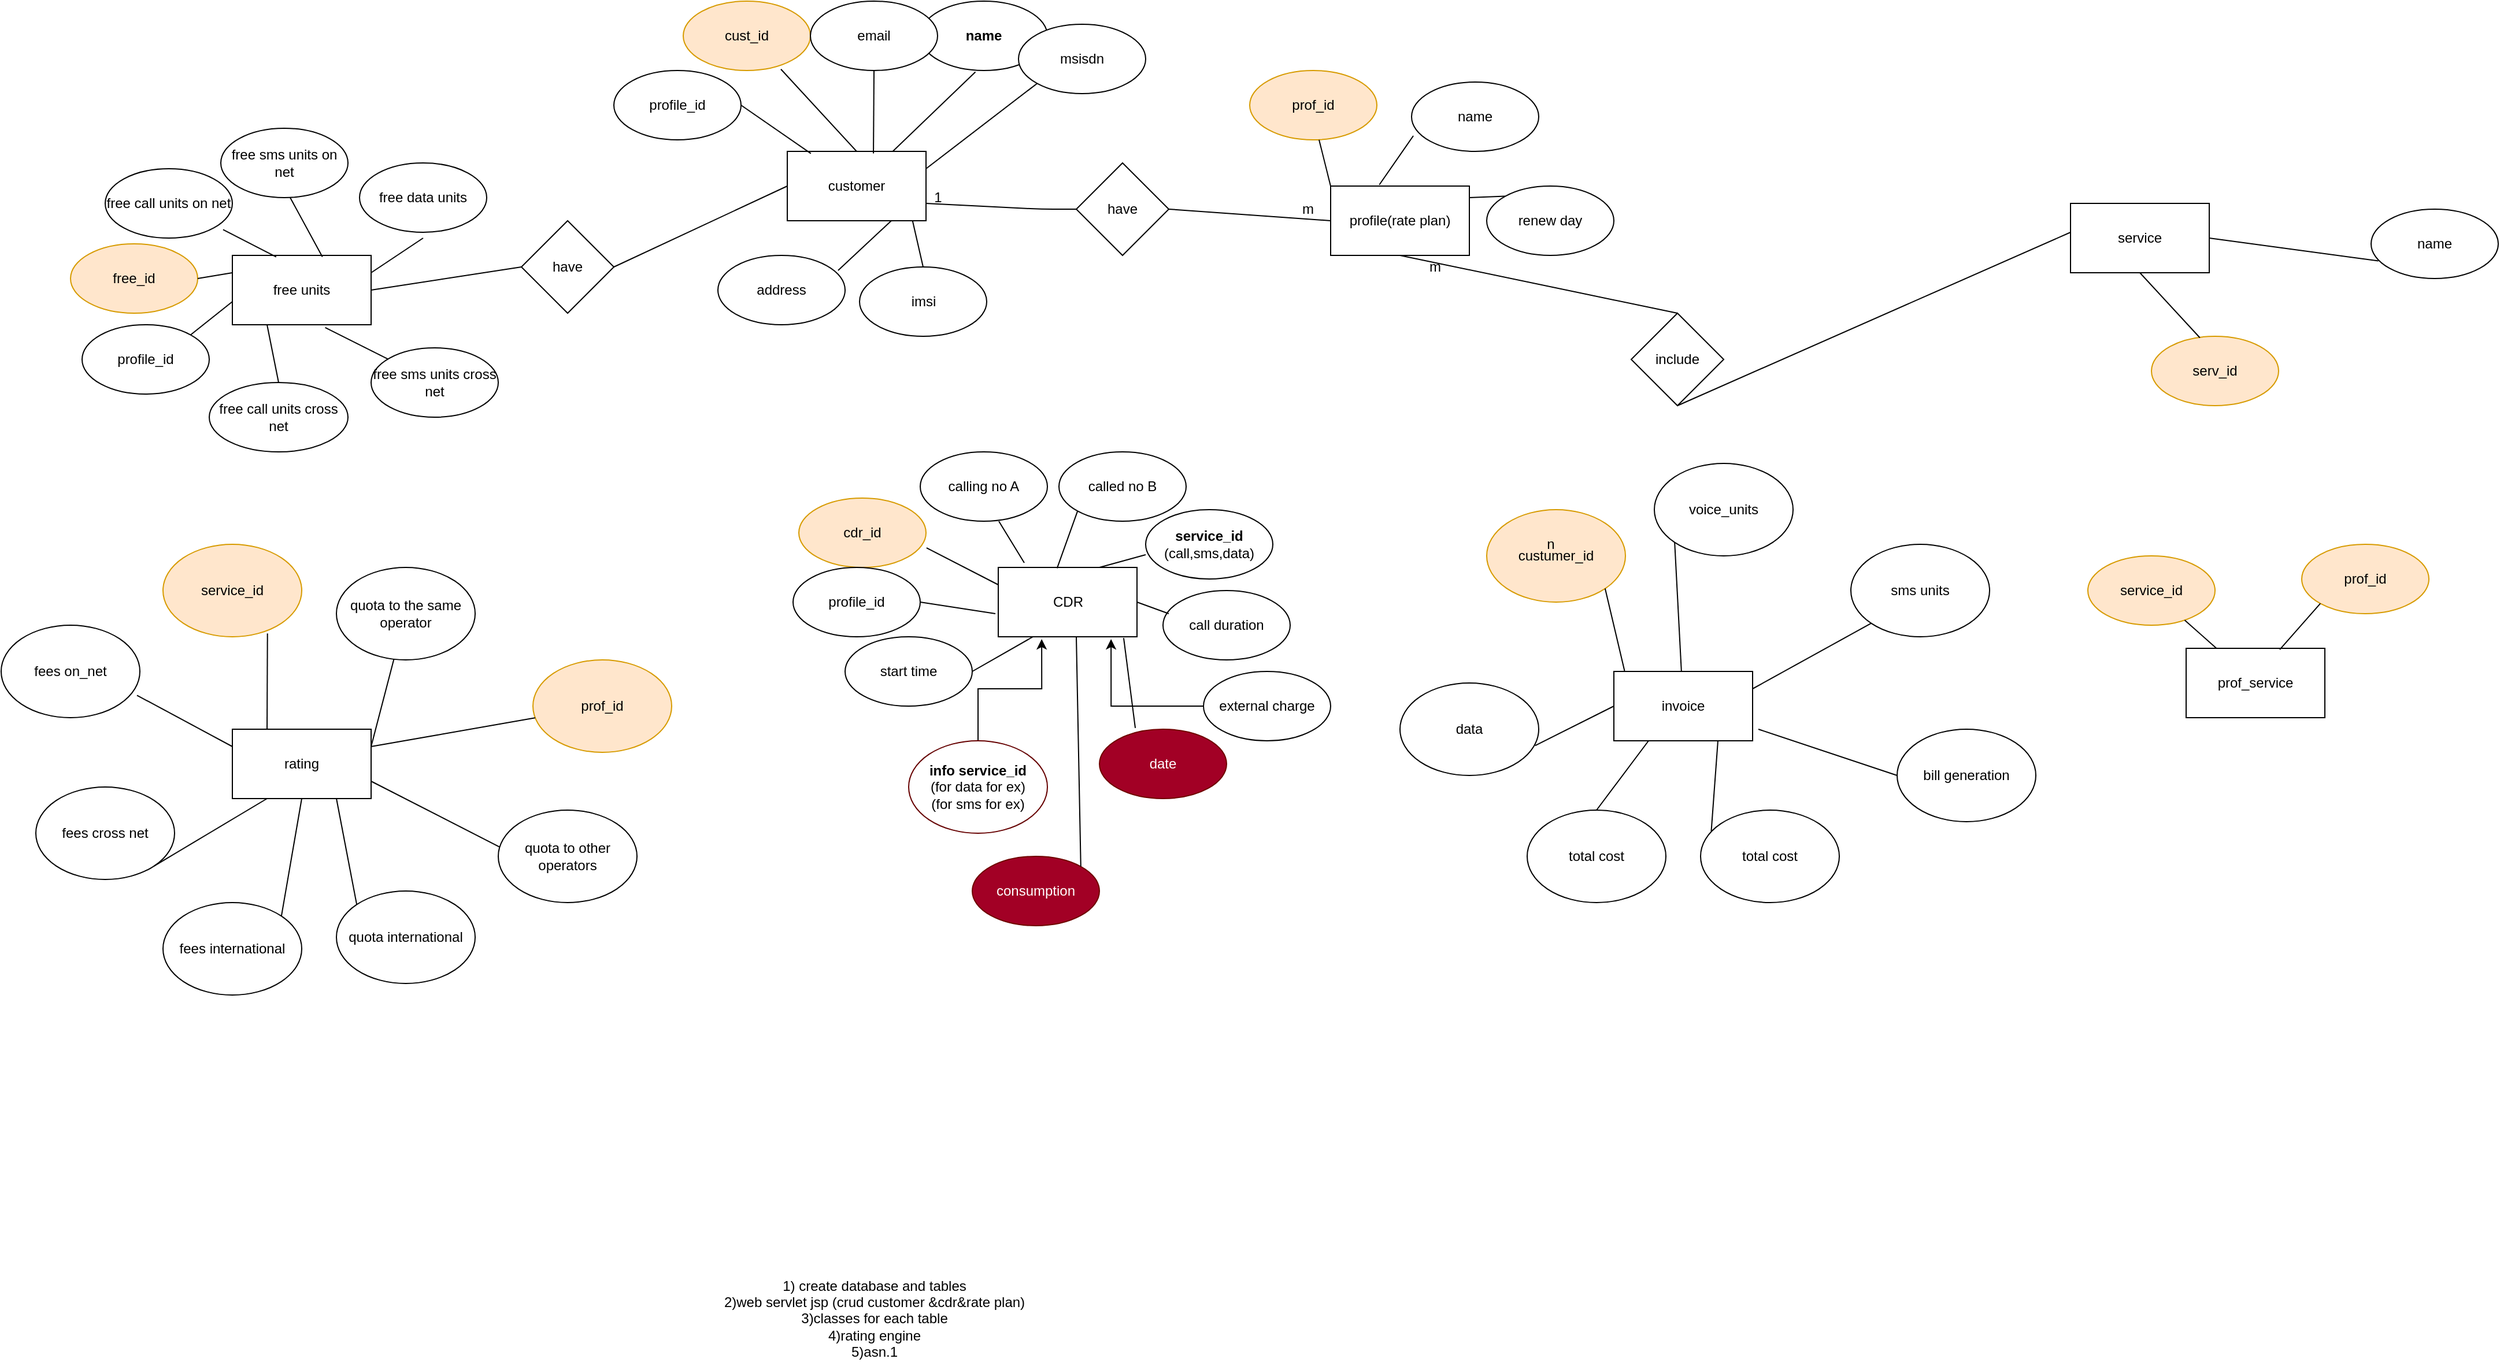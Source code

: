<mxfile version="13.9.9" type="device"><diagram id="UeH-mSh9d2ZXS7c6aPuf" name="Page-1"><mxGraphModel dx="1702" dy="494" grid="1" gridSize="10" guides="1" tooltips="1" connect="1" arrows="1" fold="1" page="1" pageScale="1" pageWidth="850" pageHeight="1100" math="0" shadow="0"><root><mxCell id="0"/><mxCell id="1" parent="0"/><mxCell id="IhmDABvhxZJZWMPuW6Tt-1" value="" style="rounded=0;whiteSpace=wrap;html=1;" parent="1" vertex="1"><mxGeometry x="40" y="670" width="120" height="60" as="geometry"/></mxCell><mxCell id="IhmDABvhxZJZWMPuW6Tt-2" value="customer" style="text;html=1;strokeColor=none;fillColor=none;align=center;verticalAlign=middle;whiteSpace=wrap;rounded=0;" parent="1" vertex="1"><mxGeometry x="60" y="685" width="80" height="30" as="geometry"/></mxCell><mxCell id="IhmDABvhxZJZWMPuW6Tt-3" value="profile(rate plan)" style="rounded=0;whiteSpace=wrap;html=1;" parent="1" vertex="1"><mxGeometry x="510" y="700" width="120" height="60" as="geometry"/></mxCell><mxCell id="IhmDABvhxZJZWMPuW6Tt-4" value="CDR" style="rounded=0;whiteSpace=wrap;html=1;" parent="1" vertex="1"><mxGeometry x="222.5" y="1030" width="120" height="60" as="geometry"/></mxCell><mxCell id="IhmDABvhxZJZWMPuW6Tt-5" value="rating" style="rounded=0;whiteSpace=wrap;html=1;" parent="1" vertex="1"><mxGeometry x="-440" y="1170" width="120" height="60" as="geometry"/></mxCell><mxCell id="IhmDABvhxZJZWMPuW6Tt-6" value="invoice" style="rounded=0;whiteSpace=wrap;html=1;" parent="1" vertex="1"><mxGeometry x="755" y="1120" width="120" height="60" as="geometry"/></mxCell><mxCell id="IhmDABvhxZJZWMPuW6Tt-7" value="cust_id" style="ellipse;whiteSpace=wrap;html=1;fillColor=#ffe6cc;strokeColor=#d79b00;" parent="1" vertex="1"><mxGeometry x="-50" y="540" width="110" height="60" as="geometry"/></mxCell><mxCell id="IhmDABvhxZJZWMPuW6Tt-9" value="name" style="ellipse;whiteSpace=wrap;html=1;fontStyle=1" parent="1" vertex="1"><mxGeometry x="155" y="540" width="110" height="60" as="geometry"/></mxCell><mxCell id="IhmDABvhxZJZWMPuW6Tt-10" value="msisdn" style="ellipse;whiteSpace=wrap;html=1;" parent="1" vertex="1"><mxGeometry x="240" y="560" width="110" height="60" as="geometry"/></mxCell><mxCell id="IhmDABvhxZJZWMPuW6Tt-11" value="address" style="ellipse;whiteSpace=wrap;html=1;" parent="1" vertex="1"><mxGeometry x="-20" y="760" width="110" height="60" as="geometry"/></mxCell><mxCell id="IhmDABvhxZJZWMPuW6Tt-12" value="email" style="ellipse;whiteSpace=wrap;html=1;" parent="1" vertex="1"><mxGeometry x="60" y="540" width="110" height="60" as="geometry"/></mxCell><mxCell id="IhmDABvhxZJZWMPuW6Tt-13" value="profile_id" style="ellipse;whiteSpace=wrap;html=1;" parent="1" vertex="1"><mxGeometry x="-110" y="600" width="110" height="60" as="geometry"/></mxCell><mxCell id="IhmDABvhxZJZWMPuW6Tt-14" value="prof_id" style="ellipse;whiteSpace=wrap;html=1;fillColor=#ffe6cc;strokeColor=#d79b00;" parent="1" vertex="1"><mxGeometry x="440" y="600" width="110" height="60" as="geometry"/></mxCell><mxCell id="IhmDABvhxZJZWMPuW6Tt-15" value="name" style="ellipse;whiteSpace=wrap;html=1;" parent="1" vertex="1"><mxGeometry x="580" y="610" width="110" height="60" as="geometry"/></mxCell><mxCell id="IhmDABvhxZJZWMPuW6Tt-19" value="free call units on net" style="ellipse;whiteSpace=wrap;html=1;" parent="1" vertex="1"><mxGeometry x="-550" y="685" width="110" height="60" as="geometry"/></mxCell><mxCell id="IhmDABvhxZJZWMPuW6Tt-20" value="service" style="rounded=0;whiteSpace=wrap;html=1;" parent="1" vertex="1"><mxGeometry x="1150" y="715" width="120" height="60" as="geometry"/></mxCell><mxCell id="IhmDABvhxZJZWMPuW6Tt-21" value="serv_id" style="ellipse;whiteSpace=wrap;html=1;fillColor=#ffe6cc;strokeColor=#d79b00;" parent="1" vertex="1"><mxGeometry x="1220" y="830" width="110" height="60" as="geometry"/></mxCell><mxCell id="IhmDABvhxZJZWMPuW6Tt-22" value="name" style="ellipse;whiteSpace=wrap;html=1;" parent="1" vertex="1"><mxGeometry x="1410" y="720" width="110" height="60" as="geometry"/></mxCell><mxCell id="IhmDABvhxZJZWMPuW6Tt-23" value="free sms units on net" style="ellipse;whiteSpace=wrap;html=1;" parent="1" vertex="1"><mxGeometry x="-450" y="650" width="110" height="60" as="geometry"/></mxCell><mxCell id="IhmDABvhxZJZWMPuW6Tt-24" value="cdr_id" style="ellipse;whiteSpace=wrap;html=1;fillColor=#ffe6cc;strokeColor=#d79b00;" parent="1" vertex="1"><mxGeometry x="50" y="970" width="110" height="60" as="geometry"/></mxCell><mxCell id="IhmDABvhxZJZWMPuW6Tt-25" value="calling no A" style="ellipse;whiteSpace=wrap;html=1;" parent="1" vertex="1"><mxGeometry x="155" y="930" width="110" height="60" as="geometry"/></mxCell><mxCell id="IhmDABvhxZJZWMPuW6Tt-26" value="called no B" style="ellipse;whiteSpace=wrap;html=1;" parent="1" vertex="1"><mxGeometry x="275" y="930" width="110" height="60" as="geometry"/></mxCell><mxCell id="IhmDABvhxZJZWMPuW6Tt-27" value="&lt;b&gt;service_id&lt;/b&gt;&lt;br&gt;(call,sms,data)" style="ellipse;whiteSpace=wrap;html=1;" parent="1" vertex="1"><mxGeometry x="350" y="980" width="110" height="60" as="geometry"/></mxCell><mxCell id="IhmDABvhxZJZWMPuW6Tt-29" value="profile_id" style="ellipse;whiteSpace=wrap;html=1;" parent="1" vertex="1"><mxGeometry x="45" y="1030" width="110" height="60" as="geometry"/></mxCell><mxCell id="IhmDABvhxZJZWMPuW6Tt-30" value="consumption" style="ellipse;whiteSpace=wrap;html=1;fillColor=#a20025;strokeColor=#6F0000;fontColor=#ffffff;" parent="1" vertex="1"><mxGeometry x="200" y="1280" width="110" height="60" as="geometry"/></mxCell><mxCell id="IhmDABvhxZJZWMPuW6Tt-31" value="start time" style="ellipse;whiteSpace=wrap;html=1;" parent="1" vertex="1"><mxGeometry x="90" y="1090" width="110" height="60" as="geometry"/></mxCell><mxCell id="IhmDABvhxZJZWMPuW6Tt-32" value="call duration" style="ellipse;whiteSpace=wrap;html=1;" parent="1" vertex="1"><mxGeometry x="365" y="1050" width="110" height="60" as="geometry"/></mxCell><mxCell id="IhmDABvhxZJZWMPuW6Tt-33" value="fees on_net" style="ellipse;whiteSpace=wrap;html=1;" parent="1" vertex="1"><mxGeometry x="-640" y="1080" width="120" height="80" as="geometry"/></mxCell><mxCell id="IhmDABvhxZJZWMPuW6Tt-34" value="service_id" style="ellipse;whiteSpace=wrap;html=1;fillColor=#ffe6cc;strokeColor=#d79b00;" parent="1" vertex="1"><mxGeometry x="-500" y="1010" width="120" height="80" as="geometry"/></mxCell><mxCell id="IhmDABvhxZJZWMPuW6Tt-35" value="prof_id" style="ellipse;whiteSpace=wrap;html=1;fillColor=#ffe6cc;strokeColor=#d79b00;" parent="1" vertex="1"><mxGeometry x="-180" y="1110" width="120" height="80" as="geometry"/></mxCell><mxCell id="IhmDABvhxZJZWMPuW6Tt-36" value="quota to the same operator" style="ellipse;whiteSpace=wrap;html=1;" parent="1" vertex="1"><mxGeometry x="-350" y="1030" width="120" height="80" as="geometry"/></mxCell><mxCell id="IhmDABvhxZJZWMPuW6Tt-37" value="fees cross net" style="ellipse;whiteSpace=wrap;html=1;" parent="1" vertex="1"><mxGeometry x="-610" y="1220" width="120" height="80" as="geometry"/></mxCell><mxCell id="IhmDABvhxZJZWMPuW6Tt-38" value="quota to other operators" style="ellipse;whiteSpace=wrap;html=1;" parent="1" vertex="1"><mxGeometry x="-210" y="1240" width="120" height="80" as="geometry"/></mxCell><mxCell id="IhmDABvhxZJZWMPuW6Tt-39" value="quota international" style="ellipse;whiteSpace=wrap;html=1;" parent="1" vertex="1"><mxGeometry x="-350" y="1310" width="120" height="80" as="geometry"/></mxCell><mxCell id="IhmDABvhxZJZWMPuW6Tt-40" value="custumer_id&lt;span style=&quot;color: rgba(0 , 0 , 0 , 0) ; font-family: monospace ; font-size: 0px&quot;&gt;%3CmxGraphModel%3E%3Croot%3E%3CmxCell%20id%3D%220%22%2F%3E%3CmxCell%20id%3D%221%22%20parent%3D%220%22%2F%3E%3CmxCell%20id%3D%222%22%20value%3D%22free%20units%22%20style%3D%22ellipse%3BwhiteSpace%3Dwrap%3Bhtml%3D1%3B%22%20vertex%3D%221%22%20parent%3D%221%22%3E%3CmxGeometry%20x%3D%22-120%22%20y%3D%22665%22%20width%3D%22110%22%20height%3D%2260%22%20as%3D%22geometry%22%2F%3E%3C%2FmxCell%3E%3C%2Froot%3E%3C%2FmxGraphModel%3E&lt;/span&gt;" style="ellipse;whiteSpace=wrap;html=1;fillColor=#ffe6cc;strokeColor=#d79b00;" parent="1" vertex="1"><mxGeometry x="645" y="980" width="120" height="80" as="geometry"/></mxCell><mxCell id="IhmDABvhxZJZWMPuW6Tt-41" value="voice_units" style="ellipse;whiteSpace=wrap;html=1;" parent="1" vertex="1"><mxGeometry x="790" y="940" width="120" height="80" as="geometry"/></mxCell><mxCell id="IhmDABvhxZJZWMPuW6Tt-42" value="sms units&lt;span style=&quot;color: rgba(0 , 0 , 0 , 0) ; font-family: monospace ; font-size: 0px&quot;&gt;%3CmxGraphModel%3E%3Croot%3E%3CmxCell%20id%3D%220%22%2F%3E%3CmxCell%20id%3D%221%22%20parent%3D%220%22%2F%3E%3CmxCell%20id%3D%222%22%20value%3D%22custumer_id%26lt%3Bspan%20style%3D%26quot%3Bcolor%3A%20rgba(0%20%2C%200%20%2C%200%20%2C%200)%20%3B%20font-family%3A%20monospace%20%3B%20font-size%3A%200px%26quot%3B%26gt%3B%253CmxGraphModel%253E%253Croot%253E%253CmxCell%2520id%253D%25220%2522%252F%253E%253CmxCell%2520id%253D%25221%2522%2520parent%253D%25220%2522%252F%253E%253CmxCell%2520id%253D%25222%2522%2520value%253D%2522free%2520units%2522%2520style%253D%2522ellipse%253BwhiteSpace%253Dwrap%253Bhtml%253D1%253B%2522%2520vertex%253D%25221%2522%2520parent%253D%25221%2522%253E%253CmxGeometry%2520x%253D%2522-120%2522%2520y%253D%2522665%2522%2520width%253D%2522110%2522%2520height%253D%252260%2522%2520as%253D%2522geometry%2522%252F%253E%253C%252FmxCell%253E%253C%252Froot%253E%253C%252FmxGraphModel%253E%26lt%3B%2Fspan%26gt%3B%22%20style%3D%22ellipse%3BwhiteSpace%3Dwrap%3Bhtml%3D1%3B%22%20vertex%3D%221%22%20parent%3D%221%22%3E%3CmxGeometry%20x%3D%22660%22%20y%3D%221250%22%20width%3D%22120%22%20height%3D%2280%22%20as%3D%22geometry%22%2F%3E%3C%2FmxCell%3E%3C%2Froot%3E%3C%2FmxGraphModel%3E&lt;/span&gt;" style="ellipse;whiteSpace=wrap;html=1;" parent="1" vertex="1"><mxGeometry x="960" y="1010" width="120" height="80" as="geometry"/></mxCell><mxCell id="IhmDABvhxZJZWMPuW6Tt-44" value="bill generation" style="ellipse;whiteSpace=wrap;html=1;" parent="1" vertex="1"><mxGeometry x="1000" y="1170" width="120" height="80" as="geometry"/></mxCell><mxCell id="IhmDABvhxZJZWMPuW6Tt-45" value="total cost" style="ellipse;whiteSpace=wrap;html=1;" parent="1" vertex="1"><mxGeometry x="830" y="1240" width="120" height="80" as="geometry"/></mxCell><mxCell id="IhmDABvhxZJZWMPuW6Tt-46" value="data" style="ellipse;whiteSpace=wrap;html=1;" parent="1" vertex="1"><mxGeometry x="570" y="1130" width="120" height="80" as="geometry"/></mxCell><mxCell id="IhmDABvhxZJZWMPuW6Tt-50" value="have" style="rhombus;whiteSpace=wrap;html=1;" parent="1" vertex="1"><mxGeometry x="290" y="680" width="80" height="80" as="geometry"/></mxCell><mxCell id="IhmDABvhxZJZWMPuW6Tt-51" value="" style="endArrow=none;html=1;exitX=1;exitY=0.75;exitDx=0;exitDy=0;entryX=0;entryY=0.5;entryDx=0;entryDy=0;" parent="1" source="IhmDABvhxZJZWMPuW6Tt-1" target="IhmDABvhxZJZWMPuW6Tt-50" edge="1"><mxGeometry width="50" height="50" relative="1" as="geometry"><mxPoint x="200" y="750" as="sourcePoint"/><mxPoint x="250" y="700" as="targetPoint"/><Array as="points"><mxPoint x="260" y="720"/></Array></mxGeometry></mxCell><mxCell id="IhmDABvhxZJZWMPuW6Tt-52" value="" style="endArrow=none;html=1;exitX=1;exitY=0.5;exitDx=0;exitDy=0;entryX=0;entryY=0.5;entryDx=0;entryDy=0;" parent="1" source="IhmDABvhxZJZWMPuW6Tt-50" target="IhmDABvhxZJZWMPuW6Tt-3" edge="1"><mxGeometry width="50" height="50" relative="1" as="geometry"><mxPoint x="170" y="725" as="sourcePoint"/><mxPoint x="300" y="730" as="targetPoint"/></mxGeometry></mxCell><mxCell id="IhmDABvhxZJZWMPuW6Tt-53" value="1" style="text;html=1;align=center;verticalAlign=middle;resizable=0;points=[];autosize=1;strokeColor=none;" parent="1" vertex="1"><mxGeometry x="160" y="700" width="20" height="20" as="geometry"/></mxCell><mxCell id="IhmDABvhxZJZWMPuW6Tt-54" value="m" style="text;html=1;align=center;verticalAlign=middle;resizable=0;points=[];autosize=1;strokeColor=none;" parent="1" vertex="1"><mxGeometry x="475" y="710" width="30" height="20" as="geometry"/></mxCell><mxCell id="IhmDABvhxZJZWMPuW6Tt-61" value="include" style="rhombus;whiteSpace=wrap;html=1;" parent="1" vertex="1"><mxGeometry x="770" y="810" width="80" height="80" as="geometry"/></mxCell><mxCell id="IhmDABvhxZJZWMPuW6Tt-62" value="" style="endArrow=none;html=1;exitX=0.5;exitY=0;exitDx=0;exitDy=0;entryX=0.5;entryY=1;entryDx=0;entryDy=0;" parent="1" source="IhmDABvhxZJZWMPuW6Tt-61" target="IhmDABvhxZJZWMPuW6Tt-3" edge="1"><mxGeometry width="50" height="50" relative="1" as="geometry"><mxPoint x="200" y="755" as="sourcePoint"/><mxPoint x="560" y="770" as="targetPoint"/></mxGeometry></mxCell><mxCell id="IhmDABvhxZJZWMPuW6Tt-63" value="" style="endArrow=none;html=1;entryX=0.5;entryY=1;entryDx=0;entryDy=0;" parent="1" target="IhmDABvhxZJZWMPuW6Tt-61" edge="1"><mxGeometry width="50" height="50" relative="1" as="geometry"><mxPoint x="1150" y="740" as="sourcePoint"/><mxPoint x="580" y="770" as="targetPoint"/></mxGeometry></mxCell><mxCell id="IhmDABvhxZJZWMPuW6Tt-64" value="m" style="text;html=1;align=center;verticalAlign=middle;resizable=0;points=[];autosize=1;strokeColor=none;" parent="1" vertex="1"><mxGeometry x="585" y="760" width="30" height="20" as="geometry"/></mxCell><mxCell id="IhmDABvhxZJZWMPuW6Tt-65" value="n" style="text;html=1;align=center;verticalAlign=middle;resizable=0;points=[];autosize=1;strokeColor=none;" parent="1" vertex="1"><mxGeometry x="690" y="1000" width="20" height="20" as="geometry"/></mxCell><mxCell id="IhmDABvhxZJZWMPuW6Tt-70" value="renew day" style="ellipse;whiteSpace=wrap;html=1;" parent="1" vertex="1"><mxGeometry x="645" y="700" width="110" height="60" as="geometry"/></mxCell><mxCell id="IhmDABvhxZJZWMPuW6Tt-71" value="" style="endArrow=none;html=1;exitX=0;exitY=0;exitDx=0;exitDy=0;exitPerimeter=0;" parent="1" source="IhmDABvhxZJZWMPuW6Tt-3" edge="1"><mxGeometry width="50" height="50" relative="1" as="geometry"><mxPoint x="440" y="810" as="sourcePoint"/><mxPoint x="500" y="660" as="targetPoint"/></mxGeometry></mxCell><mxCell id="IhmDABvhxZJZWMPuW6Tt-72" value="" style="endArrow=none;html=1;exitX=0.351;exitY=-0.019;exitDx=0;exitDy=0;exitPerimeter=0;entryX=0.014;entryY=0.775;entryDx=0;entryDy=0;entryPerimeter=0;" parent="1" source="IhmDABvhxZJZWMPuW6Tt-3" target="IhmDABvhxZJZWMPuW6Tt-15" edge="1"><mxGeometry width="50" height="50" relative="1" as="geometry"><mxPoint x="520" y="710" as="sourcePoint"/><mxPoint x="510" y="670" as="targetPoint"/></mxGeometry></mxCell><mxCell id="IhmDABvhxZJZWMPuW6Tt-73" value="" style="endArrow=none;html=1;entryX=0;entryY=0;entryDx=0;entryDy=0;" parent="1" target="IhmDABvhxZJZWMPuW6Tt-70" edge="1"><mxGeometry width="50" height="50" relative="1" as="geometry"><mxPoint x="630" y="710" as="sourcePoint"/><mxPoint x="591.54" y="666.5" as="targetPoint"/></mxGeometry></mxCell><mxCell id="IhmDABvhxZJZWMPuW6Tt-74" value="" style="endArrow=none;html=1;entryX=0;entryY=1;entryDx=0;entryDy=0;exitX=1;exitY=0.25;exitDx=0;exitDy=0;" parent="1" source="IhmDABvhxZJZWMPuW6Tt-1" target="IhmDABvhxZJZWMPuW6Tt-10" edge="1"><mxGeometry width="50" height="50" relative="1" as="geometry"><mxPoint x="180" y="680" as="sourcePoint"/><mxPoint x="230" y="630" as="targetPoint"/></mxGeometry></mxCell><mxCell id="IhmDABvhxZJZWMPuW6Tt-75" value="" style="endArrow=none;html=1;entryX=0.434;entryY=1.021;entryDx=0;entryDy=0;entryPerimeter=0;" parent="1" source="IhmDABvhxZJZWMPuW6Tt-1" target="IhmDABvhxZJZWMPuW6Tt-9" edge="1"><mxGeometry width="50" height="50" relative="1" as="geometry"><mxPoint x="170" y="695" as="sourcePoint"/><mxPoint x="266.039" y="621.175" as="targetPoint"/></mxGeometry></mxCell><mxCell id="IhmDABvhxZJZWMPuW6Tt-76" value="" style="endArrow=none;html=1;entryX=0.5;entryY=1;entryDx=0;entryDy=0;exitX=0.621;exitY=0.03;exitDx=0;exitDy=0;exitPerimeter=0;" parent="1" source="IhmDABvhxZJZWMPuW6Tt-1" target="IhmDABvhxZJZWMPuW6Tt-12" edge="1"><mxGeometry width="50" height="50" relative="1" as="geometry"><mxPoint x="180" y="705" as="sourcePoint"/><mxPoint x="276.039" y="631.175" as="targetPoint"/></mxGeometry></mxCell><mxCell id="IhmDABvhxZJZWMPuW6Tt-77" value="" style="endArrow=none;html=1;entryX=0.768;entryY=0.981;entryDx=0;entryDy=0;exitX=0.5;exitY=0;exitDx=0;exitDy=0;entryPerimeter=0;" parent="1" source="IhmDABvhxZJZWMPuW6Tt-1" target="IhmDABvhxZJZWMPuW6Tt-7" edge="1"><mxGeometry width="50" height="50" relative="1" as="geometry"><mxPoint x="190" y="715" as="sourcePoint"/><mxPoint x="286.039" y="641.175" as="targetPoint"/></mxGeometry></mxCell><mxCell id="IhmDABvhxZJZWMPuW6Tt-78" value="" style="endArrow=none;html=1;entryX=1;entryY=0.5;entryDx=0;entryDy=0;exitX=0.17;exitY=0.03;exitDx=0;exitDy=0;exitPerimeter=0;" parent="1" source="IhmDABvhxZJZWMPuW6Tt-1" target="IhmDABvhxZJZWMPuW6Tt-13" edge="1"><mxGeometry width="50" height="50" relative="1" as="geometry"><mxPoint x="110" y="680" as="sourcePoint"/><mxPoint x="44.48" y="608.86" as="targetPoint"/></mxGeometry></mxCell><mxCell id="IhmDABvhxZJZWMPuW6Tt-81" value="" style="endArrow=none;html=1;entryX=0.945;entryY=0.217;entryDx=0;entryDy=0;exitX=0.75;exitY=1;exitDx=0;exitDy=0;entryPerimeter=0;" parent="1" source="IhmDABvhxZJZWMPuW6Tt-1" target="IhmDABvhxZJZWMPuW6Tt-11" edge="1"><mxGeometry width="50" height="50" relative="1" as="geometry"><mxPoint x="140" y="710" as="sourcePoint"/><mxPoint x="74.48" y="638.86" as="targetPoint"/></mxGeometry></mxCell><mxCell id="IhmDABvhxZJZWMPuW6Tt-85" value="" style="endArrow=none;html=1;entryX=0.618;entryY=1;entryDx=0;entryDy=0;entryPerimeter=0;" parent="1" target="IhmDABvhxZJZWMPuW6Tt-25" edge="1"><mxGeometry width="50" height="50" relative="1" as="geometry"><mxPoint x="245" y="1026" as="sourcePoint"/><mxPoint x="260" y="990" as="targetPoint"/></mxGeometry></mxCell><mxCell id="IhmDABvhxZJZWMPuW6Tt-87" value="" style="endArrow=none;html=1;exitX=0.424;exitY=0.011;exitDx=0;exitDy=0;exitPerimeter=0;entryX=0;entryY=1;entryDx=0;entryDy=0;" parent="1" source="IhmDABvhxZJZWMPuW6Tt-4" target="IhmDABvhxZJZWMPuW6Tt-26" edge="1"><mxGeometry width="50" height="50" relative="1" as="geometry"><mxPoint x="255.06" y="1035.92" as="sourcePoint"/><mxPoint x="270" y="1000" as="targetPoint"/></mxGeometry></mxCell><mxCell id="IhmDABvhxZJZWMPuW6Tt-88" value="" style="endArrow=none;html=1;" parent="1" edge="1"><mxGeometry width="50" height="50" relative="1" as="geometry"><mxPoint x="310" y="1030" as="sourcePoint"/><mxPoint x="350" y="1019" as="targetPoint"/></mxGeometry></mxCell><mxCell id="IhmDABvhxZJZWMPuW6Tt-89" value="" style="endArrow=none;html=1;exitX=1;exitY=0.5;exitDx=0;exitDy=0;entryX=0.045;entryY=0.333;entryDx=0;entryDy=0;entryPerimeter=0;" parent="1" source="IhmDABvhxZJZWMPuW6Tt-4" target="IhmDABvhxZJZWMPuW6Tt-32" edge="1"><mxGeometry width="50" height="50" relative="1" as="geometry"><mxPoint x="275.06" y="1055.92" as="sourcePoint"/><mxPoint x="290" y="1020" as="targetPoint"/></mxGeometry></mxCell><mxCell id="IhmDABvhxZJZWMPuW6Tt-90" value="" style="endArrow=none;html=1;exitX=0;exitY=0.25;exitDx=0;exitDy=0;entryX=1.004;entryY=0.717;entryDx=0;entryDy=0;entryPerimeter=0;" parent="1" source="IhmDABvhxZJZWMPuW6Tt-4" target="IhmDABvhxZJZWMPuW6Tt-24" edge="1"><mxGeometry width="50" height="50" relative="1" as="geometry"><mxPoint x="285.06" y="1065.92" as="sourcePoint"/><mxPoint x="300" y="1030" as="targetPoint"/></mxGeometry></mxCell><mxCell id="IhmDABvhxZJZWMPuW6Tt-91" value="" style="endArrow=none;html=1;entryX=1;entryY=0.5;entryDx=0;entryDy=0;" parent="1" target="IhmDABvhxZJZWMPuW6Tt-29" edge="1"><mxGeometry width="50" height="50" relative="1" as="geometry"><mxPoint x="220" y="1070" as="sourcePoint"/><mxPoint x="310" y="1040" as="targetPoint"/></mxGeometry></mxCell><mxCell id="IhmDABvhxZJZWMPuW6Tt-92" value="" style="endArrow=none;html=1;exitX=0.25;exitY=1;exitDx=0;exitDy=0;entryX=1;entryY=0.5;entryDx=0;entryDy=0;" parent="1" source="IhmDABvhxZJZWMPuW6Tt-4" target="IhmDABvhxZJZWMPuW6Tt-31" edge="1"><mxGeometry width="50" height="50" relative="1" as="geometry"><mxPoint x="305.06" y="1085.92" as="sourcePoint"/><mxPoint x="320" y="1050" as="targetPoint"/></mxGeometry></mxCell><mxCell id="IhmDABvhxZJZWMPuW6Tt-93" value="" style="endArrow=none;html=1;entryX=1;entryY=0;entryDx=0;entryDy=0;" parent="1" target="IhmDABvhxZJZWMPuW6Tt-30" edge="1"><mxGeometry width="50" height="50" relative="1" as="geometry"><mxPoint x="290" y="1090" as="sourcePoint"/><mxPoint x="330" y="1060" as="targetPoint"/></mxGeometry></mxCell><mxCell id="IhmDABvhxZJZWMPuW6Tt-94" value="" style="endArrow=none;html=1;entryX=0.5;entryY=1;entryDx=0;entryDy=0;exitX=0.381;exitY=0.021;exitDx=0;exitDy=0;exitPerimeter=0;" parent="1" source="IhmDABvhxZJZWMPuW6Tt-21" target="IhmDABvhxZJZWMPuW6Tt-20" edge="1"><mxGeometry width="50" height="50" relative="1" as="geometry"><mxPoint x="460" y="1100" as="sourcePoint"/><mxPoint x="510" y="1050" as="targetPoint"/></mxGeometry></mxCell><mxCell id="IhmDABvhxZJZWMPuW6Tt-95" value="" style="endArrow=none;html=1;entryX=1;entryY=0.5;entryDx=0;entryDy=0;exitX=0.057;exitY=0.746;exitDx=0;exitDy=0;exitPerimeter=0;" parent="1" source="IhmDABvhxZJZWMPuW6Tt-22" target="IhmDABvhxZJZWMPuW6Tt-20" edge="1"><mxGeometry width="50" height="50" relative="1" as="geometry"><mxPoint x="726.91" y="1111.26" as="sourcePoint"/><mxPoint x="705" y="1090" as="targetPoint"/></mxGeometry></mxCell><mxCell id="IhmDABvhxZJZWMPuW6Tt-96" value="" style="endArrow=none;html=1;entryX=0.753;entryY=0.964;entryDx=0;entryDy=0;entryPerimeter=0;exitX=0.25;exitY=0;exitDx=0;exitDy=0;" parent="1" source="IhmDABvhxZJZWMPuW6Tt-5" target="IhmDABvhxZJZWMPuW6Tt-34" edge="1"><mxGeometry width="50" height="50" relative="1" as="geometry"><mxPoint x="120" y="1380" as="sourcePoint"/><mxPoint x="170" y="1330" as="targetPoint"/></mxGeometry></mxCell><mxCell id="IhmDABvhxZJZWMPuW6Tt-97" value="" style="endArrow=none;html=1;exitX=1;exitY=0.25;exitDx=0;exitDy=0;" parent="1" source="IhmDABvhxZJZWMPuW6Tt-5" target="IhmDABvhxZJZWMPuW6Tt-35" edge="1"><mxGeometry width="50" height="50" relative="1" as="geometry"><mxPoint x="160" y="1380" as="sourcePoint"/><mxPoint x="150.36" y="1337.12" as="targetPoint"/></mxGeometry></mxCell><mxCell id="IhmDABvhxZJZWMPuW6Tt-98" value="" style="endArrow=none;html=1;exitX=1;exitY=0.25;exitDx=0;exitDy=0;" parent="1" source="IhmDABvhxZJZWMPuW6Tt-5" target="IhmDABvhxZJZWMPuW6Tt-36" edge="1"><mxGeometry width="50" height="50" relative="1" as="geometry"><mxPoint x="152.5" y="1400" as="sourcePoint"/><mxPoint x="160.36" y="1347.12" as="targetPoint"/></mxGeometry></mxCell><mxCell id="IhmDABvhxZJZWMPuW6Tt-99" value="" style="endArrow=none;html=1;entryX=0.008;entryY=0.398;entryDx=0;entryDy=0;entryPerimeter=0;exitX=1;exitY=0.75;exitDx=0;exitDy=0;" parent="1" source="IhmDABvhxZJZWMPuW6Tt-5" target="IhmDABvhxZJZWMPuW6Tt-38" edge="1"><mxGeometry width="50" height="50" relative="1" as="geometry"><mxPoint x="220" y="1420" as="sourcePoint"/><mxPoint x="170.36" y="1357.12" as="targetPoint"/></mxGeometry></mxCell><mxCell id="IhmDABvhxZJZWMPuW6Tt-100" value="" style="endArrow=none;html=1;entryX=0;entryY=0;entryDx=0;entryDy=0;exitX=0.75;exitY=1;exitDx=0;exitDy=0;" parent="1" source="IhmDABvhxZJZWMPuW6Tt-5" target="IhmDABvhxZJZWMPuW6Tt-39" edge="1"><mxGeometry width="50" height="50" relative="1" as="geometry"><mxPoint x="190" y="1440" as="sourcePoint"/><mxPoint x="180.36" y="1367.12" as="targetPoint"/></mxGeometry></mxCell><mxCell id="IhmDABvhxZJZWMPuW6Tt-101" value="" style="endArrow=none;html=1;entryX=0.979;entryY=0.758;entryDx=0;entryDy=0;entryPerimeter=0;exitX=0;exitY=0.25;exitDx=0;exitDy=0;" parent="1" source="IhmDABvhxZJZWMPuW6Tt-5" target="IhmDABvhxZJZWMPuW6Tt-33" edge="1"><mxGeometry width="50" height="50" relative="1" as="geometry"><mxPoint x="182.5" y="1430" as="sourcePoint"/><mxPoint x="190.36" y="1377.12" as="targetPoint"/></mxGeometry></mxCell><mxCell id="IhmDABvhxZJZWMPuW6Tt-102" value="" style="endArrow=none;html=1;entryX=1;entryY=1;entryDx=0;entryDy=0;exitX=0.25;exitY=1;exitDx=0;exitDy=0;" parent="1" source="IhmDABvhxZJZWMPuW6Tt-5" target="IhmDABvhxZJZWMPuW6Tt-37" edge="1"><mxGeometry width="50" height="50" relative="1" as="geometry"><mxPoint x="100" y="1430" as="sourcePoint"/><mxPoint x="200.36" y="1387.12" as="targetPoint"/></mxGeometry></mxCell><mxCell id="IhmDABvhxZJZWMPuW6Tt-103" value="" style="endArrow=none;html=1;entryX=0;entryY=1;entryDx=0;entryDy=0;" parent="1" source="IhmDABvhxZJZWMPuW6Tt-6" target="IhmDABvhxZJZWMPuW6Tt-41" edge="1"><mxGeometry width="50" height="50" relative="1" as="geometry"><mxPoint x="760" y="1370" as="sourcePoint"/><mxPoint x="810" y="1320" as="targetPoint"/></mxGeometry></mxCell><mxCell id="IhmDABvhxZJZWMPuW6Tt-104" value="" style="endArrow=none;html=1;entryX=1;entryY=1;entryDx=0;entryDy=0;exitX=0.077;exitY=-0.009;exitDx=0;exitDy=0;exitPerimeter=0;" parent="1" source="IhmDABvhxZJZWMPuW6Tt-6" target="IhmDABvhxZJZWMPuW6Tt-40" edge="1"><mxGeometry width="50" height="50" relative="1" as="geometry"><mxPoint x="853.886" y="1360" as="sourcePoint"/><mxPoint x="770" y="1330" as="targetPoint"/></mxGeometry></mxCell><mxCell id="IhmDABvhxZJZWMPuW6Tt-105" value="" style="endArrow=none;html=1;entryX=0.974;entryY=0.677;entryDx=0;entryDy=0;entryPerimeter=0;exitX=0;exitY=0.5;exitDx=0;exitDy=0;" parent="1" source="IhmDABvhxZJZWMPuW6Tt-6" target="IhmDABvhxZJZWMPuW6Tt-46" edge="1"><mxGeometry width="50" height="50" relative="1" as="geometry"><mxPoint x="863.886" y="1370" as="sourcePoint"/><mxPoint x="827.574" y="1328.284" as="targetPoint"/></mxGeometry></mxCell><mxCell id="IhmDABvhxZJZWMPuW6Tt-106" value="" style="endArrow=none;html=1;entryX=0;entryY=1;entryDx=0;entryDy=0;exitX=1;exitY=0.25;exitDx=0;exitDy=0;" parent="1" source="IhmDABvhxZJZWMPuW6Tt-6" target="IhmDABvhxZJZWMPuW6Tt-42" edge="1"><mxGeometry width="50" height="50" relative="1" as="geometry"><mxPoint x="910" y="1350" as="sourcePoint"/><mxPoint x="837.574" y="1338.284" as="targetPoint"/></mxGeometry></mxCell><mxCell id="IhmDABvhxZJZWMPuW6Tt-107" value="" style="endArrow=none;html=1;entryX=0;entryY=0.5;entryDx=0;entryDy=0;" parent="1" target="IhmDABvhxZJZWMPuW6Tt-44" edge="1"><mxGeometry width="50" height="50" relative="1" as="geometry"><mxPoint x="880" y="1170" as="sourcePoint"/><mxPoint x="937" y="1200" as="targetPoint"/></mxGeometry></mxCell><mxCell id="IhmDABvhxZJZWMPuW6Tt-108" value="" style="endArrow=none;html=1;entryX=0.75;entryY=1;entryDx=0;entryDy=0;exitX=0.077;exitY=0.229;exitDx=0;exitDy=0;exitPerimeter=0;" parent="1" source="IhmDABvhxZJZWMPuW6Tt-45" target="IhmDABvhxZJZWMPuW6Tt-6" edge="1"><mxGeometry width="50" height="50" relative="1" as="geometry"><mxPoint x="893.886" y="1400" as="sourcePoint"/><mxPoint x="857.574" y="1358.284" as="targetPoint"/></mxGeometry></mxCell><mxCell id="NZVM-gmNbcFwQyCPyx5b-1" value="imsi" style="ellipse;whiteSpace=wrap;html=1;" parent="1" vertex="1"><mxGeometry x="102.5" y="770" width="110" height="60" as="geometry"/></mxCell><mxCell id="55FDZ2Q5JJoi3GqjYJV_-1" value="free units" style="rounded=0;whiteSpace=wrap;html=1;" parent="1" vertex="1"><mxGeometry x="-440" y="760" width="120" height="60" as="geometry"/></mxCell><mxCell id="55FDZ2Q5JJoi3GqjYJV_-2" value="free data units" style="ellipse;whiteSpace=wrap;html=1;" parent="1" vertex="1"><mxGeometry x="-330" y="680" width="110" height="60" as="geometry"/></mxCell><mxCell id="55FDZ2Q5JJoi3GqjYJV_-3" value="free_id" style="ellipse;whiteSpace=wrap;html=1;fillColor=#ffe6cc;strokeColor=#d79b00;" parent="1" vertex="1"><mxGeometry x="-580" y="750" width="110" height="60" as="geometry"/></mxCell><mxCell id="55FDZ2Q5JJoi3GqjYJV_-4" value="have" style="rhombus;whiteSpace=wrap;html=1;" parent="1" vertex="1"><mxGeometry x="-190" y="730" width="80" height="80" as="geometry"/></mxCell><mxCell id="55FDZ2Q5JJoi3GqjYJV_-5" value="" style="endArrow=none;html=1;entryX=0;entryY=0.5;entryDx=0;entryDy=0;exitX=1;exitY=0.5;exitDx=0;exitDy=0;" parent="1" source="55FDZ2Q5JJoi3GqjYJV_-1" target="55FDZ2Q5JJoi3GqjYJV_-4" edge="1"><mxGeometry width="50" height="50" relative="1" as="geometry"><mxPoint x="-380" y="780" as="sourcePoint"/><mxPoint x="-330" y="730" as="targetPoint"/></mxGeometry></mxCell><mxCell id="55FDZ2Q5JJoi3GqjYJV_-6" value="" style="endArrow=none;html=1;entryX=0;entryY=0.5;entryDx=0;entryDy=0;exitX=1;exitY=0.5;exitDx=0;exitDy=0;" parent="1" source="55FDZ2Q5JJoi3GqjYJV_-4" target="IhmDABvhxZJZWMPuW6Tt-1" edge="1"><mxGeometry width="50" height="50" relative="1" as="geometry"><mxPoint x="-380" y="780" as="sourcePoint"/><mxPoint x="-330" y="730" as="targetPoint"/></mxGeometry></mxCell><mxCell id="55FDZ2Q5JJoi3GqjYJV_-7" value="profile_id" style="ellipse;whiteSpace=wrap;html=1;" parent="1" vertex="1"><mxGeometry x="-570" y="820" width="110" height="60" as="geometry"/></mxCell><mxCell id="55FDZ2Q5JJoi3GqjYJV_-9" value="free call units cross net" style="ellipse;whiteSpace=wrap;html=1;" parent="1" vertex="1"><mxGeometry x="-460" y="870" width="120" height="60" as="geometry"/></mxCell><mxCell id="55FDZ2Q5JJoi3GqjYJV_-10" value="free sms units cross net" style="ellipse;whiteSpace=wrap;html=1;" parent="1" vertex="1"><mxGeometry x="-320" y="840" width="110" height="60" as="geometry"/></mxCell><mxCell id="55FDZ2Q5JJoi3GqjYJV_-11" value="" style="endArrow=none;html=1;exitX=1;exitY=0.25;exitDx=0;exitDy=0;" parent="1" source="55FDZ2Q5JJoi3GqjYJV_-1" edge="1"><mxGeometry width="50" height="50" relative="1" as="geometry"><mxPoint x="-170" y="790" as="sourcePoint"/><mxPoint x="-275" y="745" as="targetPoint"/></mxGeometry></mxCell><mxCell id="55FDZ2Q5JJoi3GqjYJV_-12" value="" style="endArrow=none;html=1;exitX=0.649;exitY=0.021;exitDx=0;exitDy=0;exitPerimeter=0;" parent="1" source="55FDZ2Q5JJoi3GqjYJV_-1" edge="1"><mxGeometry width="50" height="50" relative="1" as="geometry"><mxPoint x="-310" y="785" as="sourcePoint"/><mxPoint x="-390" y="710" as="targetPoint"/></mxGeometry></mxCell><mxCell id="55FDZ2Q5JJoi3GqjYJV_-13" value="" style="endArrow=none;html=1;exitX=0.316;exitY=0.021;exitDx=0;exitDy=0;exitPerimeter=0;entryX=0.927;entryY=0.878;entryDx=0;entryDy=0;entryPerimeter=0;" parent="1" source="55FDZ2Q5JJoi3GqjYJV_-1" target="IhmDABvhxZJZWMPuW6Tt-19" edge="1"><mxGeometry width="50" height="50" relative="1" as="geometry"><mxPoint x="-352.12" y="771.26" as="sourcePoint"/><mxPoint x="-380" y="720" as="targetPoint"/></mxGeometry></mxCell><mxCell id="55FDZ2Q5JJoi3GqjYJV_-14" value="" style="endArrow=none;html=1;exitX=0;exitY=0.25;exitDx=0;exitDy=0;entryX=1;entryY=0.5;entryDx=0;entryDy=0;" parent="1" source="55FDZ2Q5JJoi3GqjYJV_-1" target="55FDZ2Q5JJoi3GqjYJV_-3" edge="1"><mxGeometry width="50" height="50" relative="1" as="geometry"><mxPoint x="-392.08" y="771.26" as="sourcePoint"/><mxPoint x="-438.03" y="747.68" as="targetPoint"/></mxGeometry></mxCell><mxCell id="55FDZ2Q5JJoi3GqjYJV_-15" value="" style="endArrow=none;html=1;entryX=1;entryY=0;entryDx=0;entryDy=0;" parent="1" target="55FDZ2Q5JJoi3GqjYJV_-7" edge="1"><mxGeometry width="50" height="50" relative="1" as="geometry"><mxPoint x="-440" y="800" as="sourcePoint"/><mxPoint x="-460.0" y="790" as="targetPoint"/></mxGeometry></mxCell><mxCell id="55FDZ2Q5JJoi3GqjYJV_-16" value="" style="endArrow=none;html=1;exitX=0.25;exitY=1;exitDx=0;exitDy=0;entryX=0.5;entryY=0;entryDx=0;entryDy=0;" parent="1" source="55FDZ2Q5JJoi3GqjYJV_-1" target="55FDZ2Q5JJoi3GqjYJV_-9" edge="1"><mxGeometry width="50" height="50" relative="1" as="geometry"><mxPoint x="-420" y="795" as="sourcePoint"/><mxPoint x="-450.0" y="800" as="targetPoint"/></mxGeometry></mxCell><mxCell id="55FDZ2Q5JJoi3GqjYJV_-17" value="" style="endArrow=none;html=1;exitX=0.669;exitY=1.04;exitDx=0;exitDy=0;exitPerimeter=0;" parent="1" source="55FDZ2Q5JJoi3GqjYJV_-1" target="55FDZ2Q5JJoi3GqjYJV_-10" edge="1"><mxGeometry width="50" height="50" relative="1" as="geometry"><mxPoint x="-410" y="805" as="sourcePoint"/><mxPoint x="-440.0" y="810" as="targetPoint"/></mxGeometry></mxCell><mxCell id="55FDZ2Q5JJoi3GqjYJV_-18" value="date" style="ellipse;whiteSpace=wrap;html=1;fillColor=#a20025;fontColor=#ffffff;strokeColor=#6F0000;" parent="1" vertex="1"><mxGeometry x="310" y="1170" width="110" height="60" as="geometry"/></mxCell><mxCell id="55FDZ2Q5JJoi3GqjYJV_-19" value="1) create database and tables&lt;br&gt;2)web servlet jsp (crud customer &amp;amp;cdr&amp;amp;rate plan)&lt;br&gt;3)classes for each table&lt;br&gt;4)rating engine&lt;br&gt;5)asn.1" style="text;html=1;align=center;verticalAlign=middle;resizable=0;points=[];autosize=1;strokeColor=none;" parent="1" vertex="1"><mxGeometry x="-25" y="1640" width="280" height="80" as="geometry"/></mxCell><mxCell id="55FDZ2Q5JJoi3GqjYJV_-21" value="total cost" style="ellipse;whiteSpace=wrap;html=1;" parent="1" vertex="1"><mxGeometry x="680" y="1240" width="120" height="80" as="geometry"/></mxCell><mxCell id="u-tNjIZOLYJjgZQbpTa6-1" value="fees international" style="ellipse;whiteSpace=wrap;html=1;" parent="1" vertex="1"><mxGeometry x="-500" y="1320" width="120" height="80" as="geometry"/></mxCell><mxCell id="_LOwNl2Nd0SdQ97iQgdr-1" value="" style="endArrow=none;html=1;entryX=0.5;entryY=0;entryDx=0;entryDy=0;exitX=0.903;exitY=1;exitDx=0;exitDy=0;exitPerimeter=0;" parent="1" source="IhmDABvhxZJZWMPuW6Tt-1" target="NZVM-gmNbcFwQyCPyx5b-1" edge="1"><mxGeometry width="50" height="50" relative="1" as="geometry"><mxPoint x="140" y="740" as="sourcePoint"/><mxPoint x="93.95" y="783.02" as="targetPoint"/></mxGeometry></mxCell><mxCell id="_LOwNl2Nd0SdQ97iQgdr-2" value="" style="endArrow=none;html=1;entryX=1;entryY=0;entryDx=0;entryDy=0;exitX=0.5;exitY=1;exitDx=0;exitDy=0;" parent="1" source="IhmDABvhxZJZWMPuW6Tt-5" target="u-tNjIZOLYJjgZQbpTa6-1" edge="1"><mxGeometry width="50" height="50" relative="1" as="geometry"><mxPoint x="110" y="1440" as="sourcePoint"/><mxPoint x="52.426" y="1448.284" as="targetPoint"/></mxGeometry></mxCell><mxCell id="_LOwNl2Nd0SdQ97iQgdr-3" value="" style="endArrow=none;html=1;entryX=0.5;entryY=0;entryDx=0;entryDy=0;exitX=0.25;exitY=1;exitDx=0;exitDy=0;" parent="1" source="IhmDABvhxZJZWMPuW6Tt-6" target="55FDZ2Q5JJoi3GqjYJV_-21" edge="1"><mxGeometry width="50" height="50" relative="1" as="geometry"><mxPoint x="820" y="1390" as="sourcePoint"/><mxPoint x="766.88" y="1404.16" as="targetPoint"/></mxGeometry></mxCell><mxCell id="5HXcH3cHeGEhkb0Ea2yJ-3" value="" style="endArrow=none;html=1;entryX=0.282;entryY=-0.017;entryDx=0;entryDy=0;exitX=0.904;exitY=1.017;exitDx=0;exitDy=0;exitPerimeter=0;entryPerimeter=0;" parent="1" source="IhmDABvhxZJZWMPuW6Tt-4" target="55FDZ2Q5JJoi3GqjYJV_-18" edge="1"><mxGeometry width="50" height="50" relative="1" as="geometry"><mxPoint x="325.06" y="1105.92" as="sourcePoint"/><mxPoint x="293.891" y="1138.787" as="targetPoint"/></mxGeometry></mxCell><mxCell id="5HXcH3cHeGEhkb0Ea2yJ-9" value="prof_service" style="rounded=0;whiteSpace=wrap;html=1;" parent="1" vertex="1"><mxGeometry x="1250" y="1100" width="120" height="60" as="geometry"/></mxCell><mxCell id="5HXcH3cHeGEhkb0Ea2yJ-10" value="service_id" style="ellipse;whiteSpace=wrap;html=1;fillColor=#ffe6cc;strokeColor=#d79b00;" parent="1" vertex="1"><mxGeometry x="1165" y="1020" width="110" height="60" as="geometry"/></mxCell><mxCell id="5HXcH3cHeGEhkb0Ea2yJ-11" value="prof_id" style="ellipse;whiteSpace=wrap;html=1;fillColor=#ffe6cc;strokeColor=#d79b00;" parent="1" vertex="1"><mxGeometry x="1350" y="1010" width="110" height="60" as="geometry"/></mxCell><mxCell id="5HXcH3cHeGEhkb0Ea2yJ-12" value="" style="endArrow=none;html=1;" parent="1" source="5HXcH3cHeGEhkb0Ea2yJ-9" target="5HXcH3cHeGEhkb0Ea2yJ-10" edge="1"><mxGeometry width="50" height="50" relative="1" as="geometry"><mxPoint x="900" y="820" as="sourcePoint"/><mxPoint x="950" y="770" as="targetPoint"/></mxGeometry></mxCell><mxCell id="5HXcH3cHeGEhkb0Ea2yJ-13" value="" style="endArrow=none;html=1;entryX=0;entryY=1;entryDx=0;entryDy=0;exitX=0.675;exitY=0.017;exitDx=0;exitDy=0;exitPerimeter=0;" parent="1" source="5HXcH3cHeGEhkb0Ea2yJ-9" target="5HXcH3cHeGEhkb0Ea2yJ-11" edge="1"><mxGeometry width="50" height="50" relative="1" as="geometry"><mxPoint x="976" y="800" as="sourcePoint"/><mxPoint x="960" y="780" as="targetPoint"/></mxGeometry></mxCell><mxCell id="5HXcH3cHeGEhkb0Ea2yJ-14" value="&lt;span style=&quot;color: rgba(0 , 0 , 0 , 0) ; font-family: monospace ; font-size: 0px&quot;&gt;%3CmxGraphModel%3E%3Croot%3E%3CmxCell%20id%3D%220%22%2F%3E%3CmxCell%20id%3D%221%22%20parent%3D%220%22%2F%3E%3CmxCell%20id%3D%222%22%20value%3D%22prof_service%22%20style%3D%22rounded%3D0%3BwhiteSpace%3Dwrap%3Bhtml%3D1%3B%22%20vertex%3D%221%22%20parent%3D%221%22%3E%3CmxGeometry%20x%3D%22930%22%20y%3D%22790%22%20width%3D%22120%22%20height%3D%2260%22%20as%3D%22geometry%22%2F%3E%3C%2FmxCell%3E%3CmxCell%20id%3D%223%22%20value%3D%22service_id%22%20style%3D%22ellipse%3BwhiteSpace%3Dwrap%3Bhtml%3D1%3BfillColor%3D%23ffe6cc%3BstrokeColor%3D%23d79b00%3B%22%20vertex%3D%221%22%20parent%3D%221%22%3E%3CmxGeometry%20x%3D%22880%22%20y%3D%22710%22%20width%3D%22110%22%20height%3D%2260%22%20as%3D%22geometry%22%2F%3E%3C%2FmxCell%3E%3CmxCell%20id%3D%224%22%20value%3D%22prof_id%22%20style%3D%22ellipse%3BwhiteSpace%3Dwrap%3Bhtml%3D1%3BfillColor%3D%23ffe6cc%3BstrokeColor%3D%23d79b00%3B%22%20vertex%3D%221%22%20parent%3D%221%22%3E%3CmxGeometry%20x%3D%221030%22%20y%3D%22710%22%20width%3D%22110%22%20height%3D%2260%22%20as%3D%22geometry%22%2F%3E%3C%2FmxCell%3E%3CmxCell%20id%3D%225%22%20value%3D%22%22%20style%3D%22endArrow%3Dnone%3Bhtml%3D1%3B%22%20edge%3D%221%22%20source%3D%222%22%20target%3D%223%22%20parent%3D%221%22%3E%3CmxGeometry%20width%3D%2250%22%20height%3D%2250%22%20relative%3D%221%22%20as%3D%22geometry%22%3E%3CmxPoint%20x%3D%22900%22%20y%3D%22820%22%20as%3D%22sourcePoint%22%2F%3E%3CmxPoint%20x%3D%22950%22%20y%3D%22770%22%20as%3D%22targetPoint%22%2F%3E%3C%2FmxGeometry%3E%3C%2FmxCell%3E%3CmxCell%20id%3D%226%22%20value%3D%22%22%20style%3D%22endArrow%3Dnone%3Bhtml%3D1%3BentryX%3D0%3BentryY%3D1%3BentryDx%3D0%3BentryDy%3D0%3BexitX%3D0.675%3BexitY%3D0.017%3BexitDx%3D0%3BexitDy%3D0%3BexitPerimeter%3D0%3B%22%20edge%3D%221%22%20source%3D%222%22%20target%3D%224%22%20parent%3D%221%22%3E%3CmxGeometry%20width%3D%2250%22%20height%3D%2250%22%20relative%3D%221%22%20as%3D%22geometry%22%3E%3CmxPoint%20x%3D%22976%22%20y%3D%22800%22%20as%3D%22sourcePoint%22%2F%3E%3CmxPoint%20x%3D%22960%22%20y%3D%22780%22%20as%3D%22targetPoint%22%2F%3E%3C%2FmxGeometry%3E%3C%2FmxCell%3E%3C%2Froot%3E%3C%2FmxGraphModel%3E&lt;/span&gt;&lt;span style=&quot;color: rgba(0 , 0 , 0 , 0) ; font-family: monospace ; font-size: 0px&quot;&gt;%3CmxGraphModel%3E%3Croot%3E%3CmxCell%20id%3D%220%22%2F%3E%3CmxCell%20id%3D%221%22%20parent%3D%220%22%2F%3E%3CmxCell%20id%3D%222%22%20value%3D%22prof_service%22%20style%3D%22rounded%3D0%3BwhiteSpace%3Dwrap%3Bhtml%3D1%3B%22%20vertex%3D%221%22%20parent%3D%221%22%3E%3CmxGeometry%20x%3D%22930%22%20y%3D%22790%22%20width%3D%22120%22%20height%3D%2260%22%20as%3D%22geometry%22%2F%3E%3C%2FmxCell%3E%3CmxCell%20id%3D%223%22%20value%3D%22service_id%22%20style%3D%22ellipse%3BwhiteSpace%3Dwrap%3Bhtml%3D1%3BfillColor%3D%23ffe6cc%3BstrokeColor%3D%23d79b00%3B%22%20vertex%3D%221%22%20parent%3D%221%22%3E%3CmxGeometry%20x%3D%22880%22%20y%3D%22710%22%20width%3D%22110%22%20height%3D%2260%22%20as%3D%22geometry%22%2F%3E%3C%2FmxCell%3E%3CmxCell%20id%3D%224%22%20value%3D%22prof_id%22%20style%3D%22ellipse%3BwhiteSpace%3Dwrap%3Bhtml%3D1%3BfillColor%3D%23ffe6cc%3BstrokeColor%3D%23d79b00%3B%22%20vertex%3D%221%22%20parent%3D%221%22%3E%3CmxGeometry%20x%3D%221030%22%20y%3D%22710%22%20width%3D%22110%22%20height%3D%2260%22%20as%3D%22geometry%22%2F%3E%3C%2FmxCell%3E%3CmxCell%20id%3D%225%22%20value%3D%22%22%20style%3D%22endArrow%3Dnone%3Bhtml%3D1%3B%22%20edge%3D%221%22%20source%3D%222%22%20target%3D%223%22%20parent%3D%221%22%3E%3CmxGeometry%20width%3D%2250%22%20height%3D%2250%22%20relative%3D%221%22%20as%3D%22geometry%22%3E%3CmxPoint%20x%3D%22900%22%20y%3D%22820%22%20as%3D%22sourcePoint%22%2F%3E%3CmxPoint%20x%3D%22950%22%20y%3D%22770%22%20as%3D%22targetPoint%22%2F%3E%3C%2FmxGeometry%3E%3C%2FmxCell%3E%3CmxCell%20id%3D%226%22%20value%3D%22%22%20style%3D%22endArrow%3Dnone%3Bhtml%3D1%3BentryX%3D0%3BentryY%3D1%3BentryDx%3D0%3BentryDy%3D0%3BexitX%3D0.675%3BexitY%3D0.017%3BexitDx%3D0%3BexitDy%3D0%3BexitPerimeter%3D0%3B%22%20edge%3D%221%22%20source%3D%222%22%20target%3D%224%22%20parent%3D%221%22%3E%3CmxGeometry%20width%3D%2250%22%20height%3D%2250%22%20relative%3D%221%22%20as%3D%22geometry%22%3E%3CmxPoint%20x%3D%22976%22%20y%3D%22800%22%20as%3D%22sourcePoint%22%2F%3E%3CmxPoint%20x%3D%22960%22%20y%3D%22780%22%20as%3D%22targetPoint%22%2F%3E%3C%2FmxGeometry%3E%3C%2FmxCell%3E%3C%2Froot%3E%3C%2FmxGraphModel%3E&lt;/span&gt;" style="text;html=1;align=center;verticalAlign=middle;resizable=0;points=[];autosize=1;strokeColor=none;" parent="1" vertex="1"><mxGeometry x="1250" y="1050" width="20" height="20" as="geometry"/></mxCell><mxCell id="gw2tQ66wjIU7QZyXg5M6-3" style="edgeStyle=orthogonalEdgeStyle;rounded=0;orthogonalLoop=1;jettySize=auto;html=1;entryX=0.813;entryY=1.033;entryDx=0;entryDy=0;entryPerimeter=0;" edge="1" parent="1" source="gw2tQ66wjIU7QZyXg5M6-1" target="IhmDABvhxZJZWMPuW6Tt-4"><mxGeometry relative="1" as="geometry"/></mxCell><mxCell id="gw2tQ66wjIU7QZyXg5M6-1" value="external charge" style="ellipse;whiteSpace=wrap;html=1;" vertex="1" parent="1"><mxGeometry x="400" y="1120" width="110" height="60" as="geometry"/></mxCell><mxCell id="gw2tQ66wjIU7QZyXg5M6-6" style="edgeStyle=orthogonalEdgeStyle;rounded=0;orthogonalLoop=1;jettySize=auto;html=1;entryX=0.313;entryY=1.033;entryDx=0;entryDy=0;entryPerimeter=0;" edge="1" parent="1" source="gw2tQ66wjIU7QZyXg5M6-5" target="IhmDABvhxZJZWMPuW6Tt-4"><mxGeometry relative="1" as="geometry"/></mxCell><mxCell id="gw2tQ66wjIU7QZyXg5M6-5" value="&lt;b&gt;info service_id&lt;br&gt;&lt;/b&gt;(for data for ex)&lt;br&gt;(for sms for ex)" style="ellipse;whiteSpace=wrap;html=1;strokeColor=#660000;" vertex="1" parent="1"><mxGeometry x="145" y="1180" width="120" height="80" as="geometry"/></mxCell></root></mxGraphModel></diagram></mxfile>